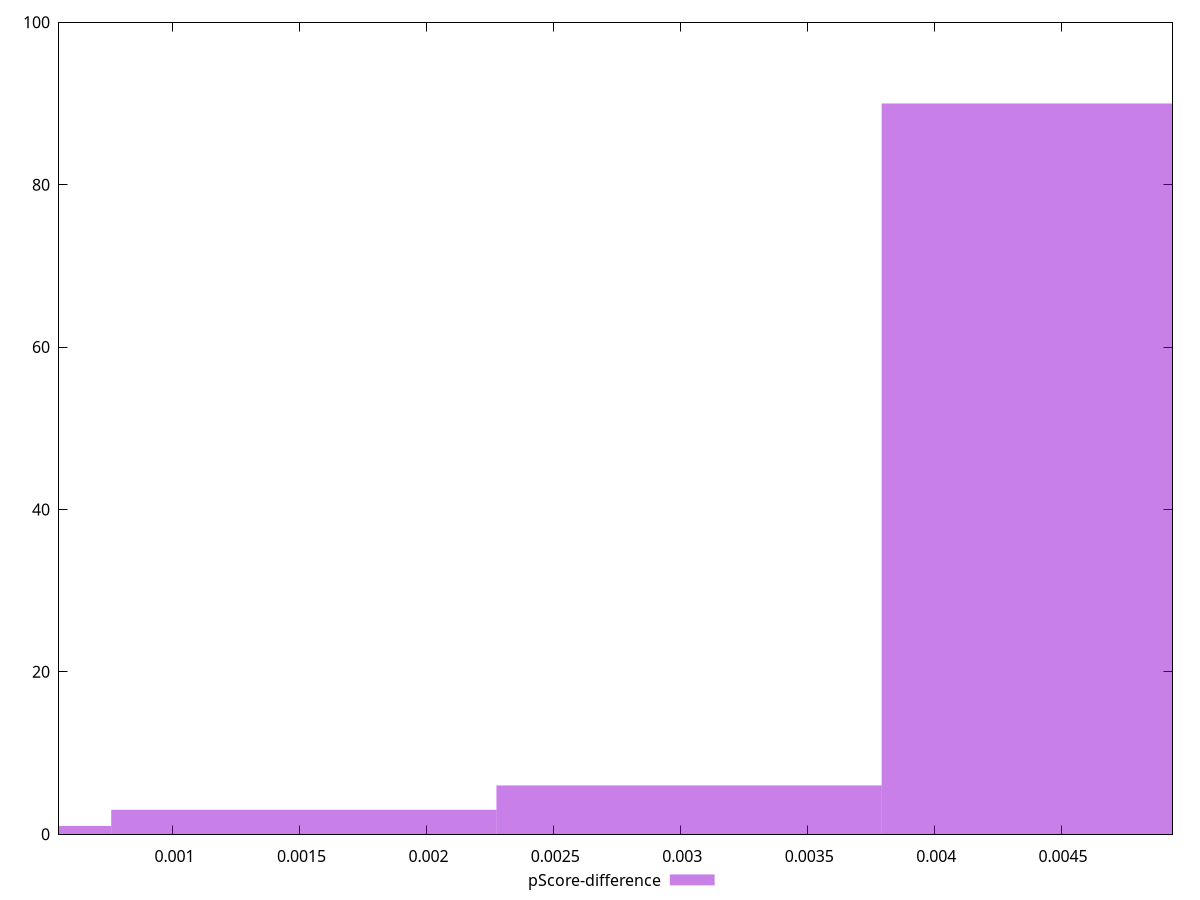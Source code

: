 reset

$pScoreDifference <<EOF
0.0015172620100619393 3
0.004551786030185818 90
0 1
0.0030345240201238785 6
EOF

set key outside below
set boxwidth 0.0015172620100619393
set xrange [0.0005529904431076371:0.004938758387954989]
set yrange [0:100]
set trange [0:100]
set style fill transparent solid 0.5 noborder
set terminal svg size 640, 490 enhanced background rgb 'white'
set output "reports/report_00032_2021-02-25T10-28-15.087Z/first-contentful-paint/samples/card/pScore-difference/histogram.svg"

plot $pScoreDifference title "pScore-difference" with boxes

reset
